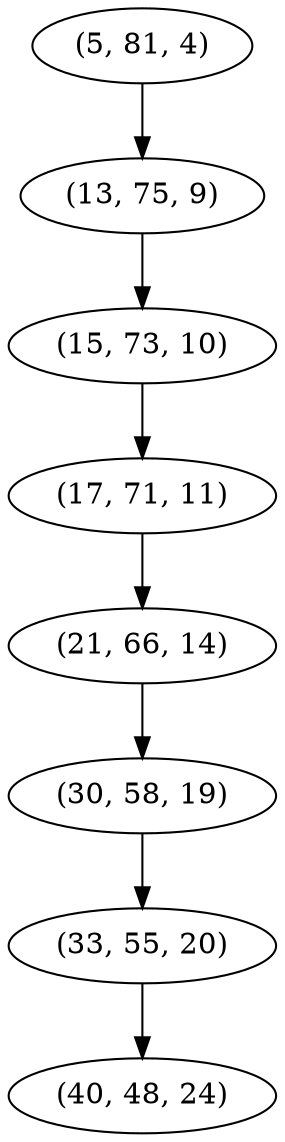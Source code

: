 digraph tree {
    "(5, 81, 4)";
    "(13, 75, 9)";
    "(15, 73, 10)";
    "(17, 71, 11)";
    "(21, 66, 14)";
    "(30, 58, 19)";
    "(33, 55, 20)";
    "(40, 48, 24)";
    "(5, 81, 4)" -> "(13, 75, 9)";
    "(13, 75, 9)" -> "(15, 73, 10)";
    "(15, 73, 10)" -> "(17, 71, 11)";
    "(17, 71, 11)" -> "(21, 66, 14)";
    "(21, 66, 14)" -> "(30, 58, 19)";
    "(30, 58, 19)" -> "(33, 55, 20)";
    "(33, 55, 20)" -> "(40, 48, 24)";
}
